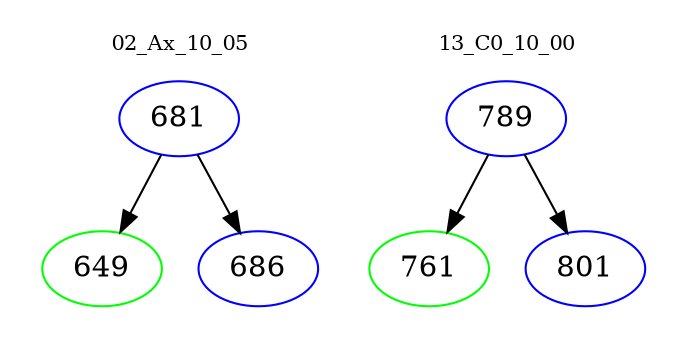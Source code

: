 digraph{
subgraph cluster_0 {
color = white
label = "02_Ax_10_05";
fontsize=10;
T0_681 [label="681", color="blue"]
T0_681 -> T0_649 [color="black"]
T0_649 [label="649", color="green"]
T0_681 -> T0_686 [color="black"]
T0_686 [label="686", color="blue"]
}
subgraph cluster_1 {
color = white
label = "13_C0_10_00";
fontsize=10;
T1_789 [label="789", color="blue"]
T1_789 -> T1_761 [color="black"]
T1_761 [label="761", color="green"]
T1_789 -> T1_801 [color="black"]
T1_801 [label="801", color="blue"]
}
}
